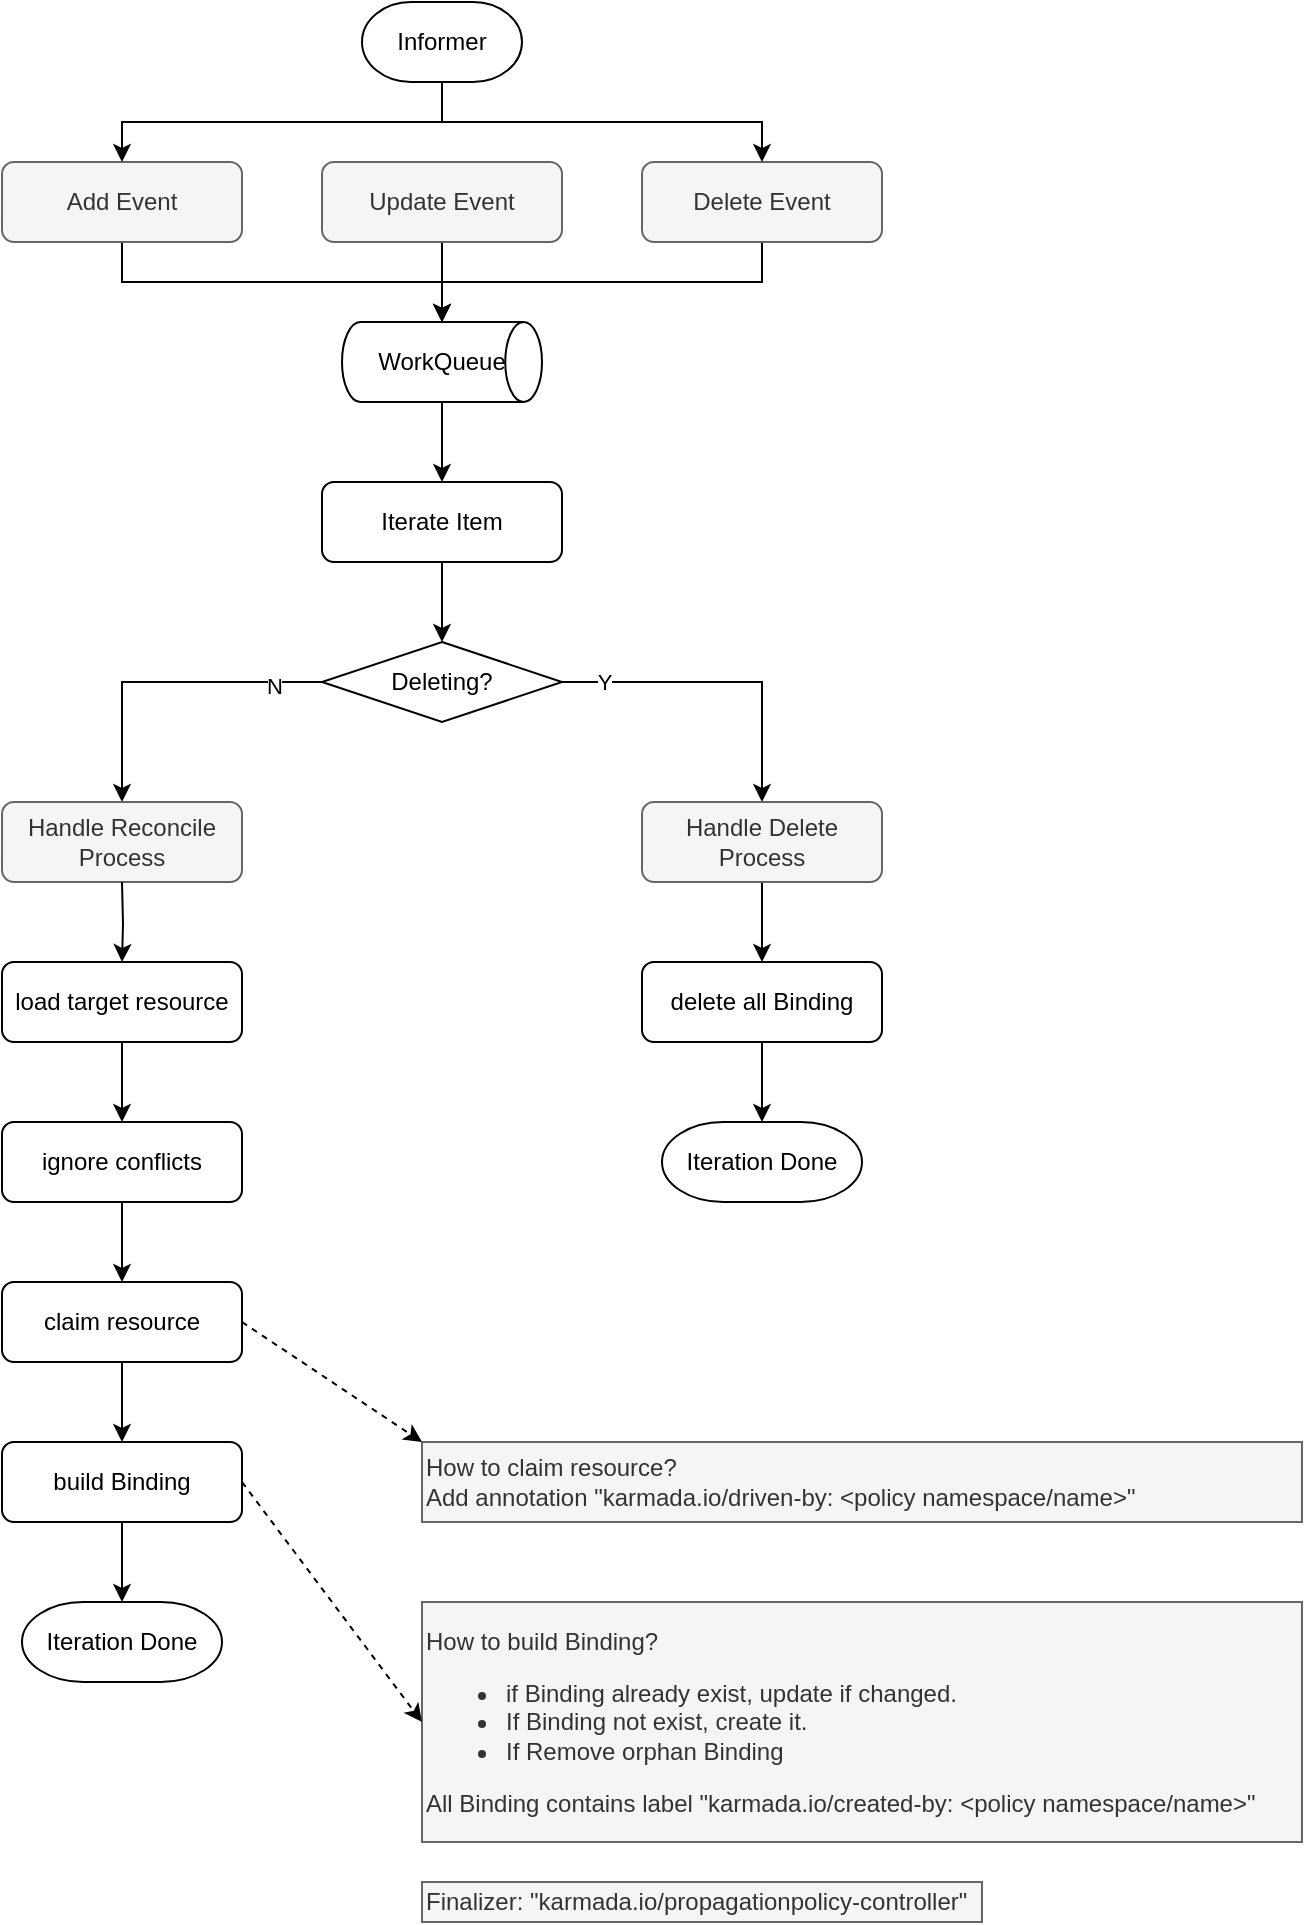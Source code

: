 <mxfile version="12.9.13" type="device"><diagram id="C5RBs43oDa-KdzZeNtuy" name="Page-1"><mxGraphModel dx="1086" dy="1954" grid="1" gridSize="10" guides="1" tooltips="1" connect="1" arrows="1" fold="1" page="1" pageScale="1" pageWidth="827" pageHeight="1169" math="0" shadow="0"><root><mxCell id="WIyWlLk6GJQsqaUBKTNV-0"/><mxCell id="WIyWlLk6GJQsqaUBKTNV-1" parent="WIyWlLk6GJQsqaUBKTNV-0"/><mxCell id="Bn16zyBEJv43fTB-QCHK-11" style="edgeStyle=orthogonalEdgeStyle;rounded=0;orthogonalLoop=1;jettySize=auto;html=1;" parent="WIyWlLk6GJQsqaUBKTNV-1" source="Bn16zyBEJv43fTB-QCHK-1" target="Bn16zyBEJv43fTB-QCHK-9" edge="1"><mxGeometry relative="1" as="geometry"><Array as="points"><mxPoint x="220" y="-980"/><mxPoint x="380" y="-980"/></Array></mxGeometry></mxCell><mxCell id="Bn16zyBEJv43fTB-QCHK-1" value="Add Event" style="rounded=1;whiteSpace=wrap;html=1;labelBackgroundColor=none;fillColor=#f5f5f5;strokeColor=#666666;fontColor=#333333;" parent="WIyWlLk6GJQsqaUBKTNV-1" vertex="1"><mxGeometry x="160" y="-1040" width="120" height="40" as="geometry"/></mxCell><mxCell id="Bn16zyBEJv43fTB-QCHK-10" style="edgeStyle=orthogonalEdgeStyle;rounded=0;orthogonalLoop=1;jettySize=auto;html=1;entryX=0.5;entryY=0;entryDx=0;entryDy=0;entryPerimeter=0;" parent="WIyWlLk6GJQsqaUBKTNV-1" source="Bn16zyBEJv43fTB-QCHK-3" target="Bn16zyBEJv43fTB-QCHK-9" edge="1"><mxGeometry relative="1" as="geometry"><Array as="points"><mxPoint x="540" y="-980"/><mxPoint x="380" y="-980"/></Array></mxGeometry></mxCell><mxCell id="Bn16zyBEJv43fTB-QCHK-3" value="Delete Event" style="rounded=1;whiteSpace=wrap;html=1;fillColor=#f5f5f5;strokeColor=#666666;fontColor=#333333;" parent="WIyWlLk6GJQsqaUBKTNV-1" vertex="1"><mxGeometry x="480" y="-1040" width="120" height="40" as="geometry"/></mxCell><mxCell id="Bn16zyBEJv43fTB-QCHK-4" style="edgeStyle=orthogonalEdgeStyle;rounded=0;orthogonalLoop=1;jettySize=auto;html=1;exitX=0.5;exitY=1;exitDx=0;exitDy=0;exitPerimeter=0;" parent="WIyWlLk6GJQsqaUBKTNV-1" source="Bn16zyBEJv43fTB-QCHK-6" target="Bn16zyBEJv43fTB-QCHK-1" edge="1"><mxGeometry relative="1" as="geometry"/></mxCell><mxCell id="Bn16zyBEJv43fTB-QCHK-5" style="edgeStyle=orthogonalEdgeStyle;rounded=0;orthogonalLoop=1;jettySize=auto;html=1;entryX=0.5;entryY=0;entryDx=0;entryDy=0;exitX=0.5;exitY=1;exitDx=0;exitDy=0;exitPerimeter=0;" parent="WIyWlLk6GJQsqaUBKTNV-1" source="Bn16zyBEJv43fTB-QCHK-6" target="Bn16zyBEJv43fTB-QCHK-3" edge="1"><mxGeometry relative="1" as="geometry"/></mxCell><mxCell id="Bn16zyBEJv43fTB-QCHK-6" value="Informer" style="strokeWidth=1;html=1;shape=mxgraph.flowchart.terminator;whiteSpace=wrap;" parent="WIyWlLk6GJQsqaUBKTNV-1" vertex="1"><mxGeometry x="340" y="-1120" width="80" height="40" as="geometry"/></mxCell><mxCell id="Bn16zyBEJv43fTB-QCHK-7" value="" style="edgeStyle=orthogonalEdgeStyle;rounded=0;orthogonalLoop=1;jettySize=auto;html=1;" parent="WIyWlLk6GJQsqaUBKTNV-1" source="Bn16zyBEJv43fTB-QCHK-8" target="Bn16zyBEJv43fTB-QCHK-9" edge="1"><mxGeometry relative="1" as="geometry"/></mxCell><mxCell id="Bn16zyBEJv43fTB-QCHK-8" value="Update Event" style="rounded=1;whiteSpace=wrap;html=1;labelBackgroundColor=none;fillColor=#f5f5f5;strokeColor=#666666;fontColor=#333333;" parent="WIyWlLk6GJQsqaUBKTNV-1" vertex="1"><mxGeometry x="320" y="-1040" width="120" height="40" as="geometry"/></mxCell><mxCell id="Bn16zyBEJv43fTB-QCHK-13" value="" style="edgeStyle=orthogonalEdgeStyle;rounded=0;orthogonalLoop=1;jettySize=auto;html=1;" parent="WIyWlLk6GJQsqaUBKTNV-1" source="Bn16zyBEJv43fTB-QCHK-9" target="Bn16zyBEJv43fTB-QCHK-12" edge="1"><mxGeometry relative="1" as="geometry"/></mxCell><mxCell id="Bn16zyBEJv43fTB-QCHK-9" value="WorkQueue" style="strokeWidth=1;html=1;shape=mxgraph.flowchart.direct_data;whiteSpace=wrap;" parent="WIyWlLk6GJQsqaUBKTNV-1" vertex="1"><mxGeometry x="330" y="-960" width="100" height="40" as="geometry"/></mxCell><mxCell id="Bn16zyBEJv43fTB-QCHK-15" value="" style="edgeStyle=orthogonalEdgeStyle;rounded=0;orthogonalLoop=1;jettySize=auto;html=1;" parent="WIyWlLk6GJQsqaUBKTNV-1" source="Bn16zyBEJv43fTB-QCHK-12" target="Bn16zyBEJv43fTB-QCHK-14" edge="1"><mxGeometry relative="1" as="geometry"/></mxCell><mxCell id="Bn16zyBEJv43fTB-QCHK-12" value="Iterate Item" style="rounded=1;whiteSpace=wrap;html=1;" parent="WIyWlLk6GJQsqaUBKTNV-1" vertex="1"><mxGeometry x="320" y="-880" width="120" height="40" as="geometry"/></mxCell><mxCell id="Bn16zyBEJv43fTB-QCHK-30" style="edgeStyle=orthogonalEdgeStyle;rounded=0;orthogonalLoop=1;jettySize=auto;html=1;entryX=0.5;entryY=0;entryDx=0;entryDy=0;" parent="WIyWlLk6GJQsqaUBKTNV-1" source="Bn16zyBEJv43fTB-QCHK-14" target="Bn16zyBEJv43fTB-QCHK-16" edge="1"><mxGeometry relative="1" as="geometry"/></mxCell><mxCell id="Bn16zyBEJv43fTB-QCHK-31" value="N" style="edgeLabel;html=1;align=center;verticalAlign=middle;resizable=0;points=[];" parent="Bn16zyBEJv43fTB-QCHK-30" vertex="1" connectable="0"><mxGeometry x="-0.7" y="2" relative="1" as="geometry"><mxPoint as="offset"/></mxGeometry></mxCell><mxCell id="Bn16zyBEJv43fTB-QCHK-32" style="edgeStyle=orthogonalEdgeStyle;rounded=0;orthogonalLoop=1;jettySize=auto;html=1;entryX=0.5;entryY=0;entryDx=0;entryDy=0;" parent="WIyWlLk6GJQsqaUBKTNV-1" source="Bn16zyBEJv43fTB-QCHK-14" target="Bn16zyBEJv43fTB-QCHK-17" edge="1"><mxGeometry relative="1" as="geometry"/></mxCell><mxCell id="Bn16zyBEJv43fTB-QCHK-33" value="Y" style="edgeLabel;html=1;align=center;verticalAlign=middle;resizable=0;points=[];" parent="Bn16zyBEJv43fTB-QCHK-32" vertex="1" connectable="0"><mxGeometry x="-0.738" relative="1" as="geometry"><mxPoint as="offset"/></mxGeometry></mxCell><mxCell id="Bn16zyBEJv43fTB-QCHK-14" value="Deleting?" style="strokeWidth=1;html=1;shape=mxgraph.flowchart.decision;whiteSpace=wrap;" parent="WIyWlLk6GJQsqaUBKTNV-1" vertex="1"><mxGeometry x="320" y="-800" width="120" height="40" as="geometry"/></mxCell><mxCell id="Bn16zyBEJv43fTB-QCHK-16" value="Handle Reconcile&lt;br&gt;Process" style="rounded=1;whiteSpace=wrap;html=1;fillColor=#f5f5f5;strokeColor=#666666;fontColor=#333333;" parent="WIyWlLk6GJQsqaUBKTNV-1" vertex="1"><mxGeometry x="160" y="-720" width="120" height="40" as="geometry"/></mxCell><mxCell id="Bn16zyBEJv43fTB-QCHK-52" value="" style="edgeStyle=orthogonalEdgeStyle;rounded=0;orthogonalLoop=1;jettySize=auto;html=1;" parent="WIyWlLk6GJQsqaUBKTNV-1" source="Bn16zyBEJv43fTB-QCHK-17" target="Bn16zyBEJv43fTB-QCHK-44" edge="1"><mxGeometry relative="1" as="geometry"/></mxCell><mxCell id="Bn16zyBEJv43fTB-QCHK-17" value="Handle Delete Process" style="rounded=1;whiteSpace=wrap;html=1;fillColor=#f5f5f5;strokeColor=#666666;fontColor=#333333;" parent="WIyWlLk6GJQsqaUBKTNV-1" vertex="1"><mxGeometry x="480" y="-720" width="120" height="40" as="geometry"/></mxCell><mxCell id="Bn16zyBEJv43fTB-QCHK-37" value="" style="edgeStyle=orthogonalEdgeStyle;rounded=0;orthogonalLoop=1;jettySize=auto;html=1;" parent="WIyWlLk6GJQsqaUBKTNV-1" target="Bn16zyBEJv43fTB-QCHK-35" edge="1"><mxGeometry relative="1" as="geometry"><mxPoint x="220" y="-680" as="sourcePoint"/></mxGeometry></mxCell><mxCell id="Bn16zyBEJv43fTB-QCHK-38" value="" style="edgeStyle=orthogonalEdgeStyle;rounded=0;orthogonalLoop=1;jettySize=auto;html=1;" parent="WIyWlLk6GJQsqaUBKTNV-1" source="Bn16zyBEJv43fTB-QCHK-35" target="Bn16zyBEJv43fTB-QCHK-36" edge="1"><mxGeometry relative="1" as="geometry"/></mxCell><mxCell id="Bn16zyBEJv43fTB-QCHK-35" value="load target resource" style="rounded=1;whiteSpace=wrap;html=1;" parent="WIyWlLk6GJQsqaUBKTNV-1" vertex="1"><mxGeometry x="160" y="-640" width="120" height="40" as="geometry"/></mxCell><mxCell id="Bn16zyBEJv43fTB-QCHK-62" value="" style="edgeStyle=orthogonalEdgeStyle;rounded=0;orthogonalLoop=1;jettySize=auto;html=1;" parent="WIyWlLk6GJQsqaUBKTNV-1" source="Bn16zyBEJv43fTB-QCHK-36" target="Bn16zyBEJv43fTB-QCHK-58" edge="1"><mxGeometry relative="1" as="geometry"/></mxCell><mxCell id="Bn16zyBEJv43fTB-QCHK-36" value="ignore conflicts" style="rounded=1;whiteSpace=wrap;html=1;" parent="WIyWlLk6GJQsqaUBKTNV-1" vertex="1"><mxGeometry x="160" y="-560" width="120" height="40" as="geometry"/></mxCell><mxCell id="Bn16zyBEJv43fTB-QCHK-43" value="" style="edgeStyle=orthogonalEdgeStyle;rounded=0;orthogonalLoop=1;jettySize=auto;html=1;" parent="WIyWlLk6GJQsqaUBKTNV-1" source="Bn16zyBEJv43fTB-QCHK-39" target="Bn16zyBEJv43fTB-QCHK-42" edge="1"><mxGeometry relative="1" as="geometry"/></mxCell><mxCell id="Bn16zyBEJv43fTB-QCHK-39" value="build Binding" style="rounded=1;whiteSpace=wrap;html=1;" parent="WIyWlLk6GJQsqaUBKTNV-1" vertex="1"><mxGeometry x="160" y="-400" width="120" height="40" as="geometry"/></mxCell><mxCell id="Bn16zyBEJv43fTB-QCHK-40" value="&lt;div&gt;How to build Binding?&lt;/div&gt;&lt;ul&gt;&lt;li&gt;if Binding already exist, update if changed.&lt;/li&gt;&lt;li&gt;If Binding not exist, create it.&lt;/li&gt;&lt;li&gt;If Remove orphan Binding&lt;/li&gt;&lt;/ul&gt;&lt;div&gt;All Binding contains label &quot;karmada.io/created-by: &amp;lt;policy namespace/name&amp;gt;&quot;&lt;/div&gt;" style="text;html=1;strokeColor=#666666;fillColor=#f5f5f5;align=left;verticalAlign=middle;whiteSpace=wrap;rounded=0;fontColor=#333333;" parent="WIyWlLk6GJQsqaUBKTNV-1" vertex="1"><mxGeometry x="370" y="-320" width="440" height="120" as="geometry"/></mxCell><mxCell id="Bn16zyBEJv43fTB-QCHK-42" value="Iteration Done" style="strokeWidth=1;html=1;shape=mxgraph.flowchart.terminator;whiteSpace=wrap;align=center;" parent="WIyWlLk6GJQsqaUBKTNV-1" vertex="1"><mxGeometry x="170" y="-320" width="100" height="40" as="geometry"/></mxCell><mxCell id="98-i_GMxcOXVKlprgOdJ-0" value="" style="edgeStyle=orthogonalEdgeStyle;rounded=0;orthogonalLoop=1;jettySize=auto;html=1;" edge="1" parent="WIyWlLk6GJQsqaUBKTNV-1" source="Bn16zyBEJv43fTB-QCHK-44" target="Bn16zyBEJv43fTB-QCHK-67"><mxGeometry relative="1" as="geometry"/></mxCell><mxCell id="Bn16zyBEJv43fTB-QCHK-44" value="delete all Binding" style="rounded=1;whiteSpace=wrap;html=1;" parent="WIyWlLk6GJQsqaUBKTNV-1" vertex="1"><mxGeometry x="480" y="-640" width="120" height="40" as="geometry"/></mxCell><mxCell id="Bn16zyBEJv43fTB-QCHK-57" value="" style="endArrow=classic;html=1;exitX=1;exitY=0.5;exitDx=0;exitDy=0;entryX=0;entryY=0.5;entryDx=0;entryDy=0;dashed=1;" parent="WIyWlLk6GJQsqaUBKTNV-1" source="Bn16zyBEJv43fTB-QCHK-39" target="Bn16zyBEJv43fTB-QCHK-40" edge="1"><mxGeometry width="50" height="50" relative="1" as="geometry"><mxPoint x="330" y="-290" as="sourcePoint"/><mxPoint x="380" y="-340" as="targetPoint"/></mxGeometry></mxCell><mxCell id="Bn16zyBEJv43fTB-QCHK-63" value="" style="edgeStyle=orthogonalEdgeStyle;rounded=0;orthogonalLoop=1;jettySize=auto;html=1;" parent="WIyWlLk6GJQsqaUBKTNV-1" source="Bn16zyBEJv43fTB-QCHK-58" target="Bn16zyBEJv43fTB-QCHK-39" edge="1"><mxGeometry relative="1" as="geometry"/></mxCell><mxCell id="Bn16zyBEJv43fTB-QCHK-58" value="claim resource" style="rounded=1;whiteSpace=wrap;html=1;" parent="WIyWlLk6GJQsqaUBKTNV-1" vertex="1"><mxGeometry x="160" y="-480" width="120" height="40" as="geometry"/></mxCell><mxCell id="Bn16zyBEJv43fTB-QCHK-59" value="&lt;div&gt;How to claim resource?&lt;/div&gt;&lt;div&gt;Add annotation &quot;karmada.io/driven-by: &amp;lt;policy namespace/name&amp;gt;&quot;&lt;/div&gt;" style="text;html=1;strokeColor=#666666;fillColor=#f5f5f5;align=left;verticalAlign=middle;whiteSpace=wrap;rounded=0;fontColor=#333333;" parent="WIyWlLk6GJQsqaUBKTNV-1" vertex="1"><mxGeometry x="370" y="-400" width="440" height="40" as="geometry"/></mxCell><mxCell id="Bn16zyBEJv43fTB-QCHK-61" value="" style="endArrow=classic;html=1;dashed=1;exitX=1;exitY=0.5;exitDx=0;exitDy=0;entryX=0;entryY=0;entryDx=0;entryDy=0;" parent="WIyWlLk6GJQsqaUBKTNV-1" source="Bn16zyBEJv43fTB-QCHK-58" target="Bn16zyBEJv43fTB-QCHK-59" edge="1"><mxGeometry width="50" height="50" relative="1" as="geometry"><mxPoint x="330" y="-350" as="sourcePoint"/><mxPoint x="360" y="-300" as="targetPoint"/></mxGeometry></mxCell><mxCell id="Bn16zyBEJv43fTB-QCHK-64" value="&lt;div&gt;Finalizer:&amp;nbsp;&lt;span&gt;&quot;karmada.io/propagationpolicy-controller&quot;&lt;/span&gt;&lt;/div&gt;" style="text;html=1;strokeColor=#666666;fillColor=#f5f5f5;align=left;verticalAlign=middle;whiteSpace=wrap;rounded=0;fontColor=#333333;" parent="WIyWlLk6GJQsqaUBKTNV-1" vertex="1"><mxGeometry x="370" y="-180" width="280" height="20" as="geometry"/></mxCell><mxCell id="Bn16zyBEJv43fTB-QCHK-67" value="Iteration Done" style="strokeWidth=1;html=1;shape=mxgraph.flowchart.terminator;whiteSpace=wrap;align=center;" parent="WIyWlLk6GJQsqaUBKTNV-1" vertex="1"><mxGeometry x="490" y="-560" width="100" height="40" as="geometry"/></mxCell></root></mxGraphModel></diagram></mxfile>